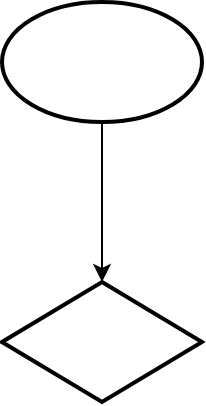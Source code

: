<mxfile version="20.8.20" type="github">
  <diagram name="Page-1" id="Iup25K-bu8WR8GozyCn8">
    <mxGraphModel dx="1010" dy="550" grid="1" gridSize="10" guides="1" tooltips="1" connect="1" arrows="1" fold="1" page="1" pageScale="1" pageWidth="827" pageHeight="1169" math="0" shadow="0">
      <root>
        <mxCell id="0" />
        <mxCell id="1" parent="0" />
        <mxCell id="wqLyKsROrNyuXb8IowNP-3" style="edgeStyle=orthogonalEdgeStyle;rounded=0;orthogonalLoop=1;jettySize=auto;html=1;entryX=0.5;entryY=0;entryDx=0;entryDy=0;" edge="1" parent="1" source="wqLyKsROrNyuXb8IowNP-1" target="wqLyKsROrNyuXb8IowNP-2">
          <mxGeometry relative="1" as="geometry" />
        </mxCell>
        <mxCell id="wqLyKsROrNyuXb8IowNP-1" value="" style="strokeWidth=2;html=1;shape=mxgraph.flowchart.start_1;whiteSpace=wrap;" vertex="1" parent="1">
          <mxGeometry x="290" y="60" width="100" height="60" as="geometry" />
        </mxCell>
        <mxCell id="wqLyKsROrNyuXb8IowNP-2" value="" style="rhombus;whiteSpace=wrap;html=1;strokeWidth=2;" vertex="1" parent="1">
          <mxGeometry x="290" y="200" width="100" height="60" as="geometry" />
        </mxCell>
      </root>
    </mxGraphModel>
  </diagram>
</mxfile>
